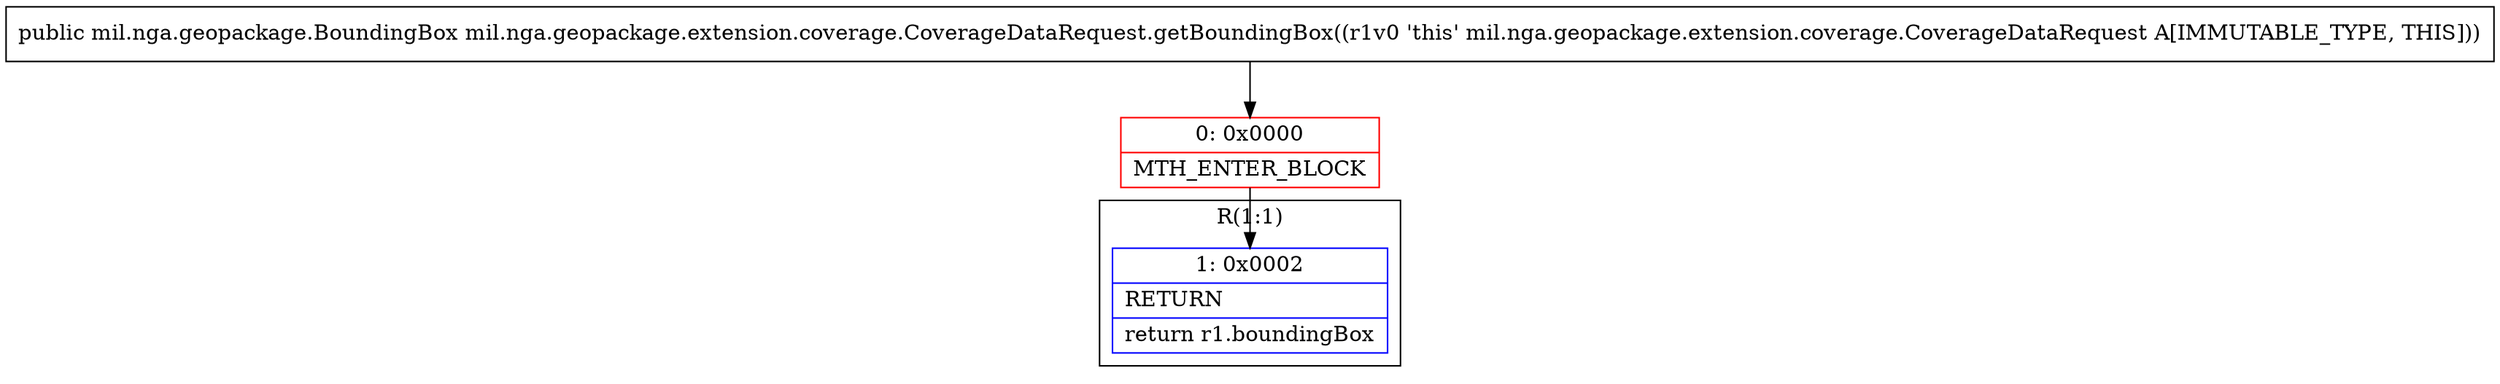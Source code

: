 digraph "CFG formil.nga.geopackage.extension.coverage.CoverageDataRequest.getBoundingBox()Lmil\/nga\/geopackage\/BoundingBox;" {
subgraph cluster_Region_1060143974 {
label = "R(1:1)";
node [shape=record,color=blue];
Node_1 [shape=record,label="{1\:\ 0x0002|RETURN\l|return r1.boundingBox\l}"];
}
Node_0 [shape=record,color=red,label="{0\:\ 0x0000|MTH_ENTER_BLOCK\l}"];
MethodNode[shape=record,label="{public mil.nga.geopackage.BoundingBox mil.nga.geopackage.extension.coverage.CoverageDataRequest.getBoundingBox((r1v0 'this' mil.nga.geopackage.extension.coverage.CoverageDataRequest A[IMMUTABLE_TYPE, THIS])) }"];
MethodNode -> Node_0;
Node_0 -> Node_1;
}

